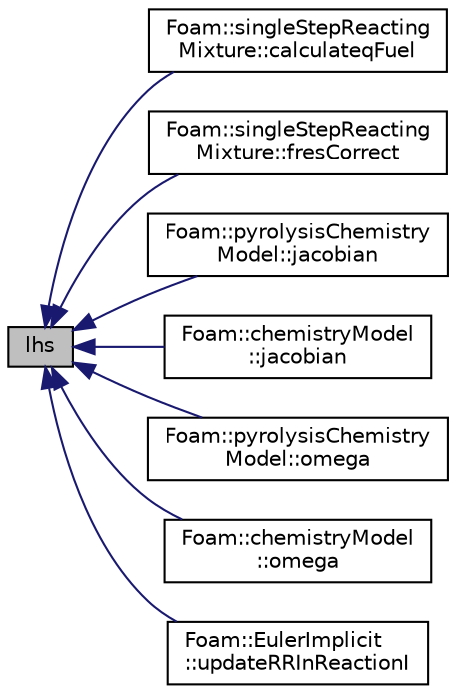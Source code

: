 digraph "lhs"
{
  bgcolor="transparent";
  edge [fontname="Helvetica",fontsize="10",labelfontname="Helvetica",labelfontsize="10"];
  node [fontname="Helvetica",fontsize="10",shape=record];
  rankdir="LR";
  Node1 [label="lhs",height=0.2,width=0.4,color="black", fillcolor="grey75", style="filled", fontcolor="black"];
  Node1 -> Node2 [dir="back",color="midnightblue",fontsize="10",style="solid",fontname="Helvetica"];
  Node2 [label="Foam::singleStepReacting\lMixture::calculateqFuel",height=0.2,width=0.4,color="black",URL="$a02311.html#adbb9285ec5651bbb308864af20d1916d",tooltip="Calculate qFuel. "];
  Node1 -> Node3 [dir="back",color="midnightblue",fontsize="10",style="solid",fontname="Helvetica"];
  Node3 [label="Foam::singleStepReacting\lMixture::fresCorrect",height=0.2,width=0.4,color="black",URL="$a02311.html#a105d3612693f9a241191e881a344b5cf",tooltip="Calculates the residual for all components. "];
  Node1 -> Node4 [dir="back",color="midnightblue",fontsize="10",style="solid",fontname="Helvetica"];
  Node4 [label="Foam::pyrolysisChemistry\lModel::jacobian",height=0.2,width=0.4,color="black",URL="$a02030.html#a8dbf3ce10c612a6f4bfe71ab14c4d914",tooltip="Calculate the Jacobian of the system. "];
  Node1 -> Node5 [dir="back",color="midnightblue",fontsize="10",style="solid",fontname="Helvetica"];
  Node5 [label="Foam::chemistryModel\l::jacobian",height=0.2,width=0.4,color="black",URL="$a00265.html#a8dbf3ce10c612a6f4bfe71ab14c4d914",tooltip="Calculate the Jacobian of the system. "];
  Node1 -> Node6 [dir="back",color="midnightblue",fontsize="10",style="solid",fontname="Helvetica"];
  Node6 [label="Foam::pyrolysisChemistry\lModel::omega",height=0.2,width=0.4,color="black",URL="$a02030.html#ab342f2a4a5a8de8eb561ae07ddbc180f",tooltip="dc/dt = omega, rate of change in concentration, for each species "];
  Node1 -> Node7 [dir="back",color="midnightblue",fontsize="10",style="solid",fontname="Helvetica"];
  Node7 [label="Foam::chemistryModel\l::omega",height=0.2,width=0.4,color="black",URL="$a00265.html#acc923d3ed5bbb7e97e2eb38de0293a34",tooltip="dc/dt = omega, rate of change in concentration, for each species "];
  Node1 -> Node8 [dir="back",color="midnightblue",fontsize="10",style="solid",fontname="Helvetica"];
  Node8 [label="Foam::EulerImplicit\l::updateRRInReactionI",height=0.2,width=0.4,color="black",URL="$a00677.html#a634eba72d5c028e6038e59544daca359"];
}
